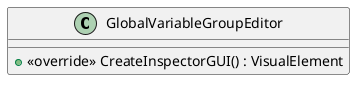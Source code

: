 @startuml
class GlobalVariableGroupEditor {
    + <<override>> CreateInspectorGUI() : VisualElement
}
@enduml
